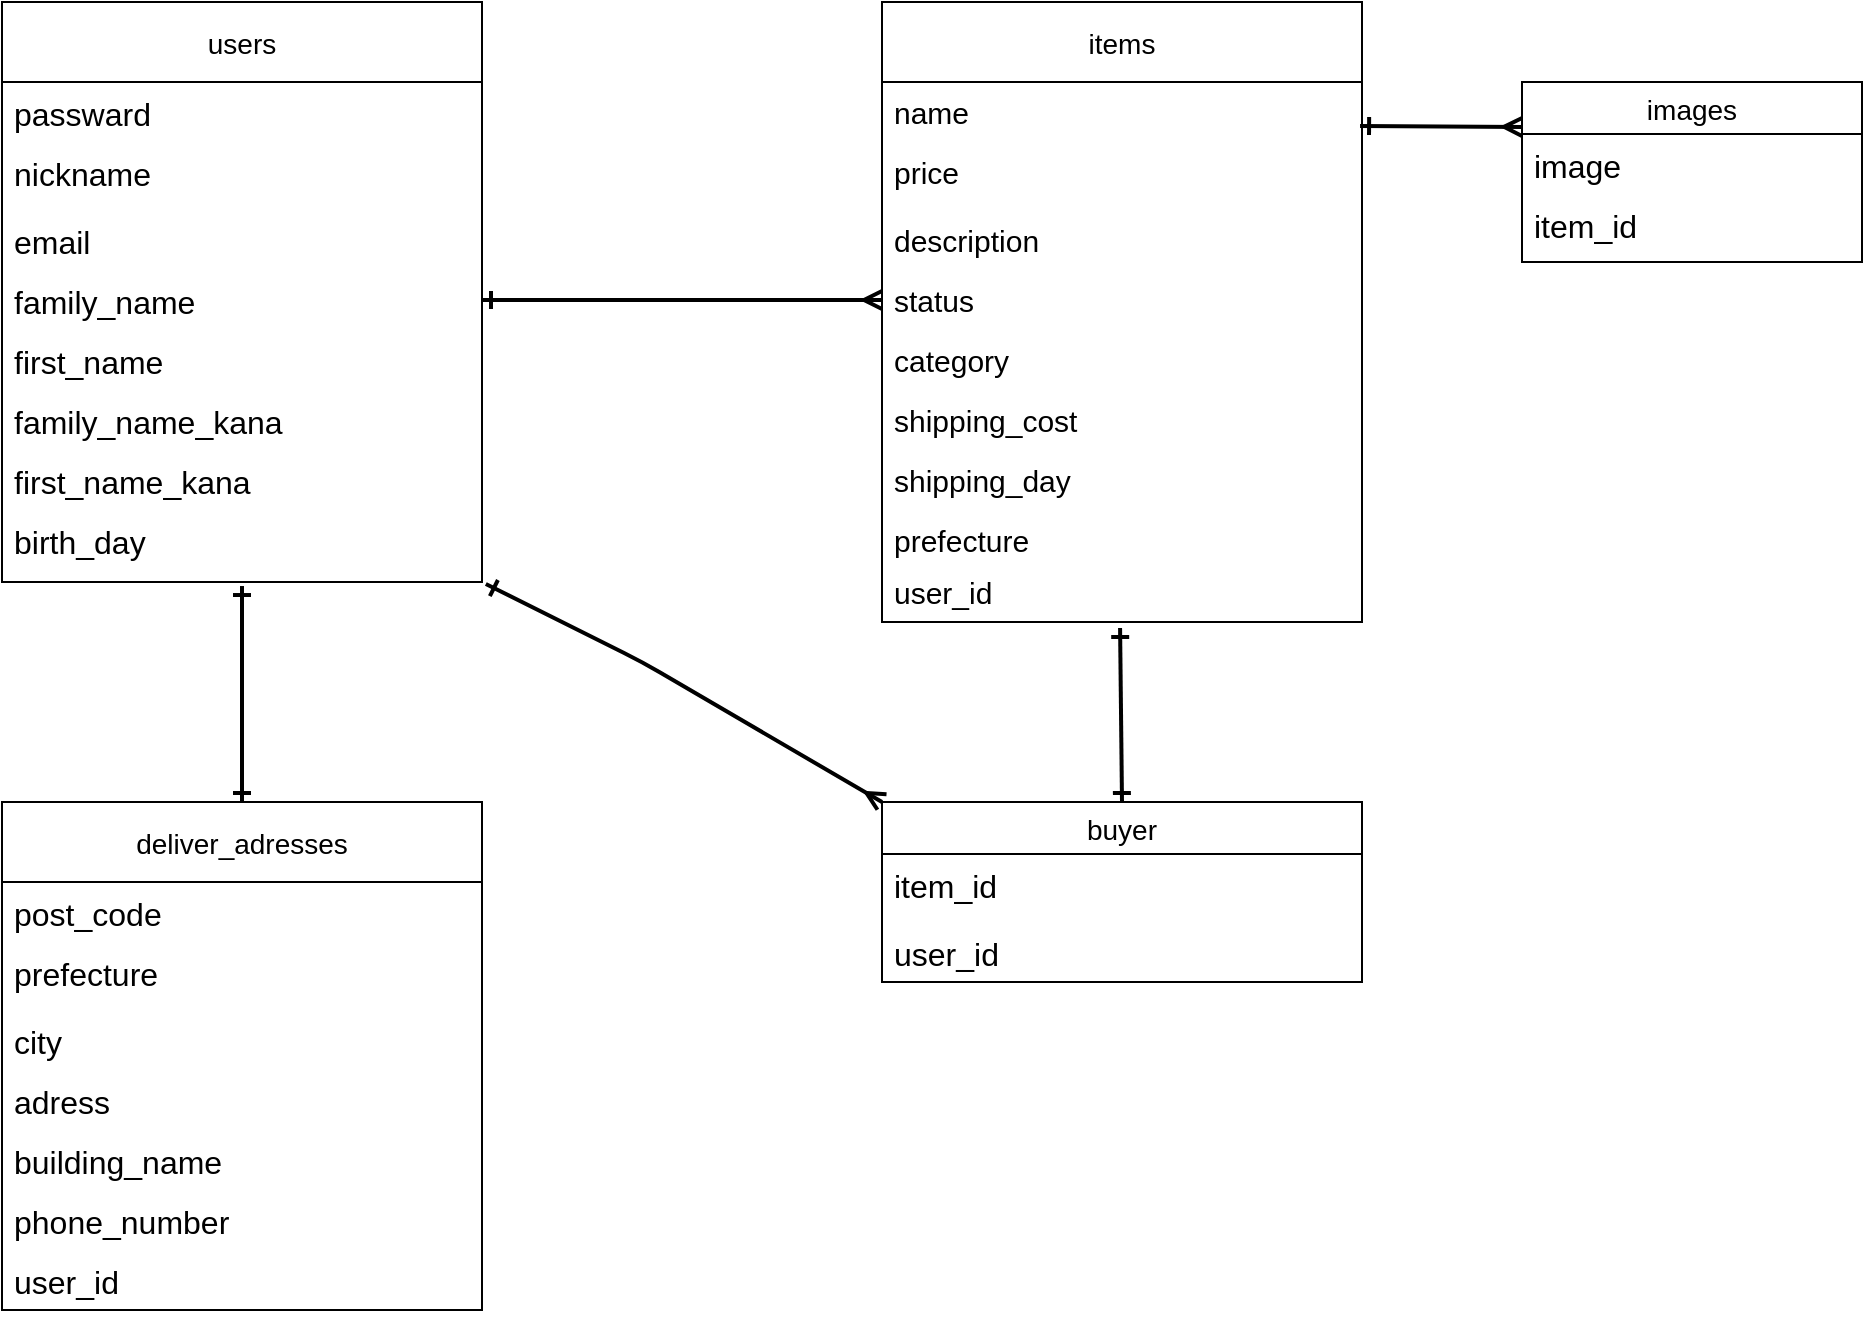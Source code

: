 <mxfile>
    <diagram id="ixHQ047_XX0eKwF45rcR" name="ページ1">
        <mxGraphModel dx="1586" dy="696" grid="1" gridSize="10" guides="1" tooltips="1" connect="1" arrows="1" fold="1" page="0" pageScale="1" pageWidth="827" pageHeight="1169" math="0" shadow="0">
            <root>
                <mxCell id="0"/>
                <mxCell id="1" parent="0"/>
                <mxCell id="47" value="users" style="swimlane;fontStyle=0;childLayout=stackLayout;horizontal=1;startSize=40;horizontalStack=0;resizeParent=1;resizeParentMax=0;resizeLast=0;collapsible=1;marginBottom=0;align=center;fontSize=14;direction=east;labelBackgroundColor=default;" vertex="1" parent="1">
                    <mxGeometry x="-1040" y="40" width="240" height="290" as="geometry">
                        <mxRectangle y="40" width="70" height="26" as="alternateBounds"/>
                    </mxGeometry>
                </mxCell>
                <mxCell id="49" value="passward  " style="text;strokeColor=none;fillColor=none;spacingLeft=4;spacingRight=4;overflow=hidden;rotatable=0;points=[[0,0.5],[1,0.5]];portConstraint=eastwest;fontSize=16;" vertex="1" parent="47">
                    <mxGeometry y="40" width="240" height="30" as="geometry"/>
                </mxCell>
                <mxCell id="50" value="nickname&#10;" style="text;strokeColor=none;fillColor=none;spacingLeft=4;spacingRight=4;overflow=hidden;rotatable=0;points=[[0,0.5],[1,0.5]];portConstraint=eastwest;fontSize=16;" vertex="1" parent="47">
                    <mxGeometry y="70" width="240" height="34" as="geometry"/>
                </mxCell>
                <mxCell id="48" value="email" style="text;strokeColor=none;fillColor=none;spacingLeft=4;spacingRight=4;overflow=hidden;rotatable=0;points=[[0,0.5],[1,0.5]];portConstraint=eastwest;fontSize=16;" vertex="1" parent="47">
                    <mxGeometry y="104" width="240" height="30" as="geometry"/>
                </mxCell>
                <mxCell id="53" value="family_name" style="text;strokeColor=none;fillColor=none;spacingLeft=4;spacingRight=4;overflow=hidden;rotatable=0;points=[[0,0.5],[1,0.5]];portConstraint=eastwest;fontSize=16;" vertex="1" parent="47">
                    <mxGeometry y="134" width="240" height="30" as="geometry"/>
                </mxCell>
                <mxCell id="54" value="first_name" style="text;strokeColor=none;fillColor=none;spacingLeft=4;spacingRight=4;overflow=hidden;rotatable=0;points=[[0,0.5],[1,0.5]];portConstraint=eastwest;fontSize=16;" vertex="1" parent="47">
                    <mxGeometry y="164" width="240" height="30" as="geometry"/>
                </mxCell>
                <mxCell id="55" value="family_name_kana" style="text;strokeColor=none;fillColor=none;spacingLeft=4;spacingRight=4;overflow=hidden;rotatable=0;points=[[0,0.5],[1,0.5]];portConstraint=eastwest;fontSize=16;" vertex="1" parent="47">
                    <mxGeometry y="194" width="240" height="30" as="geometry"/>
                </mxCell>
                <mxCell id="56" value="first_name_kana" style="text;strokeColor=none;fillColor=none;spacingLeft=4;spacingRight=4;overflow=hidden;rotatable=0;points=[[0,0.5],[1,0.5]];portConstraint=eastwest;fontSize=16;" vertex="1" parent="47">
                    <mxGeometry y="224" width="240" height="30" as="geometry"/>
                </mxCell>
                <mxCell id="57" value="birth_day" style="text;strokeColor=none;fillColor=none;spacingLeft=4;spacingRight=4;overflow=hidden;rotatable=0;points=[[0,0.5],[1,0.5]];portConstraint=eastwest;fontSize=16;" vertex="1" parent="47">
                    <mxGeometry y="254" width="240" height="36" as="geometry"/>
                </mxCell>
                <mxCell id="62" value="items" style="swimlane;fontStyle=0;childLayout=stackLayout;horizontal=1;startSize=40;horizontalStack=0;resizeParent=1;resizeParentMax=0;resizeLast=0;collapsible=1;marginBottom=0;align=center;fontSize=14;direction=east;" vertex="1" parent="1">
                    <mxGeometry x="-600" y="40" width="240" height="310" as="geometry">
                        <mxRectangle y="40" width="70" height="26" as="alternateBounds"/>
                    </mxGeometry>
                </mxCell>
                <mxCell id="63" value="name " style="text;strokeColor=none;fillColor=none;spacingLeft=4;spacingRight=4;overflow=hidden;rotatable=0;points=[[0,0.5],[1,0.5]];portConstraint=eastwest;fontSize=15;fontStyle=0" vertex="1" parent="62">
                    <mxGeometry y="40" width="240" height="30" as="geometry"/>
                </mxCell>
                <mxCell id="64" value="price" style="text;strokeColor=none;fillColor=none;spacingLeft=4;spacingRight=4;overflow=hidden;rotatable=0;points=[[0,0.5],[1,0.5]];portConstraint=eastwest;fontSize=15;" vertex="1" parent="62">
                    <mxGeometry y="70" width="240" height="34" as="geometry"/>
                </mxCell>
                <mxCell id="65" value="description" style="text;strokeColor=none;fillColor=none;spacingLeft=4;spacingRight=4;overflow=hidden;rotatable=0;points=[[0,0.5],[1,0.5]];portConstraint=eastwest;fontSize=15;" vertex="1" parent="62">
                    <mxGeometry y="104" width="240" height="30" as="geometry"/>
                </mxCell>
                <mxCell id="66" value="status" style="text;strokeColor=none;fillColor=none;spacingLeft=4;spacingRight=4;overflow=hidden;rotatable=0;points=[[0,0.5],[1,0.5]];portConstraint=eastwest;fontSize=15;" vertex="1" parent="62">
                    <mxGeometry y="134" width="240" height="30" as="geometry"/>
                </mxCell>
                <mxCell id="67" value="category" style="text;strokeColor=none;fillColor=none;spacingLeft=4;spacingRight=4;overflow=hidden;rotatable=0;points=[[0,0.5],[1,0.5]];portConstraint=eastwest;fontSize=15;" vertex="1" parent="62">
                    <mxGeometry y="164" width="240" height="30" as="geometry"/>
                </mxCell>
                <mxCell id="68" value="shipping_cost" style="text;strokeColor=none;fillColor=none;spacingLeft=4;spacingRight=4;overflow=hidden;rotatable=0;points=[[0,0.5],[1,0.5]];portConstraint=eastwest;fontSize=15;" vertex="1" parent="62">
                    <mxGeometry y="194" width="240" height="30" as="geometry"/>
                </mxCell>
                <mxCell id="69" value="shipping_day" style="text;strokeColor=none;fillColor=none;spacingLeft=4;spacingRight=4;overflow=hidden;rotatable=0;points=[[0,0.5],[1,0.5]];portConstraint=eastwest;fontSize=15;" vertex="1" parent="62">
                    <mxGeometry y="224" width="240" height="30" as="geometry"/>
                </mxCell>
                <mxCell id="70" value="prefecture" style="text;strokeColor=none;fillColor=none;spacingLeft=4;spacingRight=4;overflow=hidden;rotatable=0;points=[[0,0.5],[1,0.5]];portConstraint=eastwest;fontSize=15;" vertex="1" parent="62">
                    <mxGeometry y="254" width="240" height="26" as="geometry"/>
                </mxCell>
                <mxCell id="71" value="user_id" style="text;strokeColor=none;fillColor=none;spacingLeft=4;spacingRight=4;overflow=hidden;rotatable=0;points=[[0,0.5],[1,0.5]];portConstraint=eastwest;fontSize=15;" vertex="1" parent="62">
                    <mxGeometry y="280" width="240" height="30" as="geometry"/>
                </mxCell>
                <mxCell id="75" style="edgeStyle=none;html=1;exitX=1;exitY=0.5;exitDx=0;exitDy=0;entryX=0;entryY=0.5;entryDx=0;entryDy=0;fontColor=default;endArrow=ERmany;endFill=0;startArrow=ERone;startFill=0;strokeWidth=2;targetPerimeterSpacing=-1;" edge="1" parent="1" source="53" target="66">
                    <mxGeometry relative="1" as="geometry"/>
                </mxCell>
                <mxCell id="84" style="edgeStyle=none;html=1;exitX=0.5;exitY=0;exitDx=0;exitDy=0;entryX=0.496;entryY=1.1;entryDx=0;entryDy=0;entryPerimeter=0;fontSize=16;fontColor=default;startArrow=ERone;startFill=0;endArrow=ERone;endFill=0;targetPerimeterSpacing=-1;strokeWidth=2;" edge="1" parent="1" source="77" target="71">
                    <mxGeometry relative="1" as="geometry"/>
                </mxCell>
                <mxCell id="85" style="edgeStyle=none;html=1;exitX=0;exitY=0;exitDx=0;exitDy=0;entryX=1.008;entryY=1.028;entryDx=0;entryDy=0;entryPerimeter=0;fontSize=16;fontColor=default;startArrow=ERmany;startFill=0;endArrow=ERone;endFill=0;targetPerimeterSpacing=-1;strokeWidth=2;" edge="1" parent="1" source="77" target="57">
                    <mxGeometry relative="1" as="geometry">
                        <Array as="points">
                            <mxPoint x="-720" y="370"/>
                        </Array>
                    </mxGeometry>
                </mxCell>
                <mxCell id="77" value="buyer" style="swimlane;fontStyle=0;childLayout=stackLayout;horizontal=1;startSize=26;horizontalStack=0;resizeParent=1;resizeParentMax=0;resizeLast=0;collapsible=1;marginBottom=0;align=center;fontSize=14;labelBackgroundColor=none;" vertex="1" parent="1">
                    <mxGeometry x="-600" y="440" width="240" height="90" as="geometry"/>
                </mxCell>
                <mxCell id="78" value="item_id" style="text;strokeColor=none;fillColor=none;spacingLeft=4;spacingRight=4;overflow=hidden;rotatable=0;points=[[0,0.5],[1,0.5]];portConstraint=eastwest;fontSize=16;labelBackgroundColor=none;fontColor=default;" vertex="1" parent="77">
                    <mxGeometry y="26" width="240" height="34" as="geometry"/>
                </mxCell>
                <mxCell id="79" value="user_id" style="text;strokeColor=none;fillColor=none;spacingLeft=4;spacingRight=4;overflow=hidden;rotatable=0;points=[[0,0.5],[1,0.5]];portConstraint=eastwest;fontSize=16;labelBackgroundColor=none;fontColor=default;" vertex="1" parent="77">
                    <mxGeometry y="60" width="240" height="30" as="geometry"/>
                </mxCell>
                <mxCell id="104" style="edgeStyle=none;html=1;exitX=0.5;exitY=0;exitDx=0;exitDy=0;entryX=0.5;entryY=1.056;entryDx=0;entryDy=0;entryPerimeter=0;fontSize=16;fontColor=default;startArrow=ERone;startFill=0;endArrow=ERone;endFill=0;targetPerimeterSpacing=-1;strokeWidth=2;" edge="1" parent="1" source="86" target="57">
                    <mxGeometry relative="1" as="geometry"/>
                </mxCell>
                <mxCell id="86" value="deliver_adresses" style="swimlane;fontStyle=0;childLayout=stackLayout;horizontal=1;startSize=40;horizontalStack=0;resizeParent=1;resizeParentMax=0;resizeLast=0;collapsible=1;marginBottom=0;align=center;fontSize=14;direction=east;labelBackgroundColor=default;" vertex="1" parent="1">
                    <mxGeometry x="-1040" y="440" width="240" height="254" as="geometry">
                        <mxRectangle y="40" width="70" height="26" as="alternateBounds"/>
                    </mxGeometry>
                </mxCell>
                <mxCell id="87" value="post_code" style="text;strokeColor=none;fillColor=none;spacingLeft=4;spacingRight=4;overflow=hidden;rotatable=0;points=[[0,0.5],[1,0.5]];portConstraint=eastwest;fontSize=16;" vertex="1" parent="86">
                    <mxGeometry y="40" width="240" height="30" as="geometry"/>
                </mxCell>
                <mxCell id="88" value="prefecture" style="text;strokeColor=none;fillColor=none;spacingLeft=4;spacingRight=4;overflow=hidden;rotatable=0;points=[[0,0.5],[1,0.5]];portConstraint=eastwest;fontSize=16;" vertex="1" parent="86">
                    <mxGeometry y="70" width="240" height="34" as="geometry"/>
                </mxCell>
                <mxCell id="89" value="city" style="text;strokeColor=none;fillColor=none;spacingLeft=4;spacingRight=4;overflow=hidden;rotatable=0;points=[[0,0.5],[1,0.5]];portConstraint=eastwest;fontSize=16;" vertex="1" parent="86">
                    <mxGeometry y="104" width="240" height="30" as="geometry"/>
                </mxCell>
                <mxCell id="90" value="adress" style="text;strokeColor=none;fillColor=none;spacingLeft=4;spacingRight=4;overflow=hidden;rotatable=0;points=[[0,0.5],[1,0.5]];portConstraint=eastwest;fontSize=16;" vertex="1" parent="86">
                    <mxGeometry y="134" width="240" height="30" as="geometry"/>
                </mxCell>
                <mxCell id="91" value="building_name" style="text;strokeColor=none;fillColor=none;spacingLeft=4;spacingRight=4;overflow=hidden;rotatable=0;points=[[0,0.5],[1,0.5]];portConstraint=eastwest;fontSize=16;" vertex="1" parent="86">
                    <mxGeometry y="164" width="240" height="30" as="geometry"/>
                </mxCell>
                <mxCell id="92" value="phone_number" style="text;strokeColor=none;fillColor=none;spacingLeft=4;spacingRight=4;overflow=hidden;rotatable=0;points=[[0,0.5],[1,0.5]];portConstraint=eastwest;fontSize=16;" vertex="1" parent="86">
                    <mxGeometry y="194" width="240" height="30" as="geometry"/>
                </mxCell>
                <mxCell id="93" value="user_id" style="text;strokeColor=none;fillColor=none;spacingLeft=4;spacingRight=4;overflow=hidden;rotatable=0;points=[[0,0.5],[1,0.5]];portConstraint=eastwest;fontSize=16;" vertex="1" parent="86">
                    <mxGeometry y="224" width="240" height="30" as="geometry"/>
                </mxCell>
                <mxCell id="101" style="edgeStyle=none;html=1;exitX=0;exitY=0.25;exitDx=0;exitDy=0;entryX=0.996;entryY=0.733;entryDx=0;entryDy=0;entryPerimeter=0;fontSize=16;fontColor=default;startArrow=ERmany;startFill=0;endArrow=ERone;endFill=0;targetPerimeterSpacing=-1;strokeWidth=2;" edge="1" parent="1" source="97" target="63">
                    <mxGeometry relative="1" as="geometry"/>
                </mxCell>
                <mxCell id="97" value="images" style="swimlane;fontStyle=0;childLayout=stackLayout;horizontal=1;startSize=26;horizontalStack=0;resizeParent=1;resizeParentMax=0;resizeLast=0;collapsible=1;marginBottom=0;align=center;fontSize=14;labelBackgroundColor=none;" vertex="1" parent="1">
                    <mxGeometry x="-280" y="80" width="170" height="90" as="geometry"/>
                </mxCell>
                <mxCell id="99" value="image" style="text;strokeColor=none;fillColor=none;spacingLeft=4;spacingRight=4;overflow=hidden;rotatable=0;points=[[0,0.5],[1,0.5]];portConstraint=eastwest;fontSize=16;labelBackgroundColor=none;fontColor=default;" vertex="1" parent="97">
                    <mxGeometry y="26" width="170" height="30" as="geometry"/>
                </mxCell>
                <mxCell id="98" value="item_id" style="text;strokeColor=none;fillColor=none;spacingLeft=4;spacingRight=4;overflow=hidden;rotatable=0;points=[[0,0.5],[1,0.5]];portConstraint=eastwest;fontSize=16;labelBackgroundColor=none;fontColor=default;" vertex="1" parent="97">
                    <mxGeometry y="56" width="170" height="34" as="geometry"/>
                </mxCell>
            </root>
        </mxGraphModel>
    </diagram>
</mxfile>